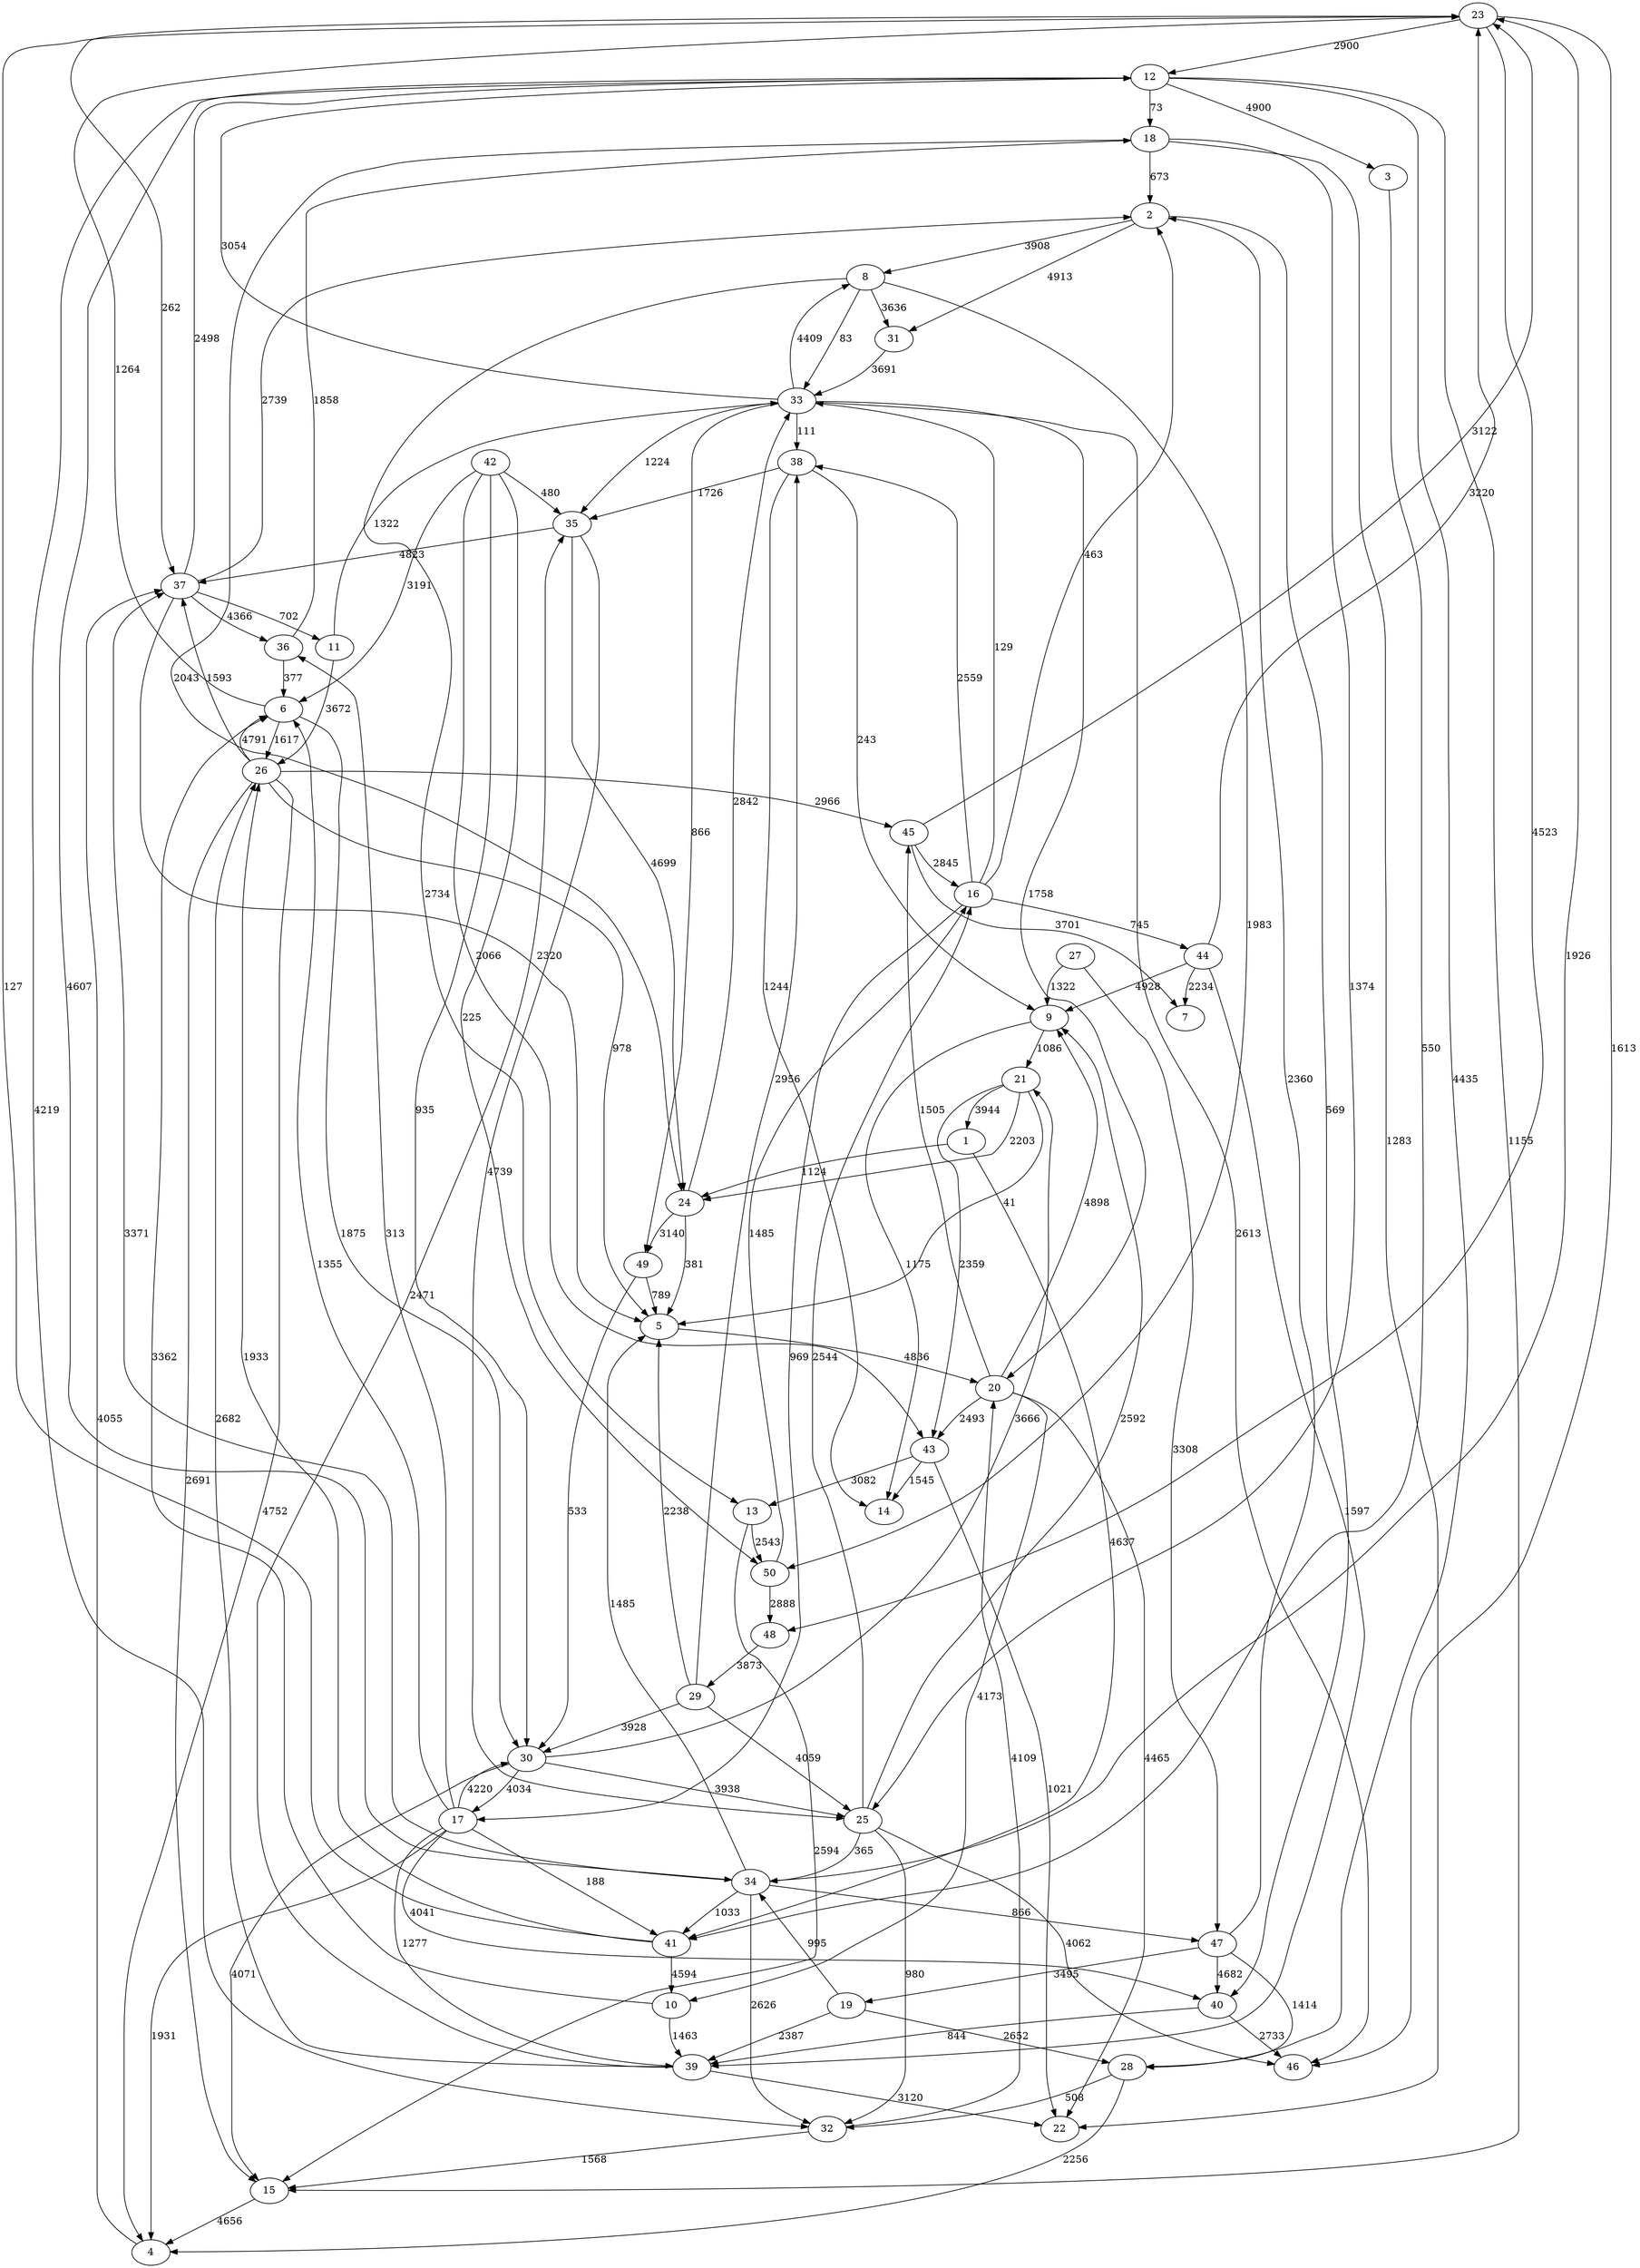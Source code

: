 strict digraph  {
	23 -> 12	 [label=2900];
	23 -> 46	 [label=1613];
	23 -> 37	 [label=262];
	23 -> 48	 [label=4523];
	12 -> 18	 [label=73];
	12 -> 32	 [label=4219];
	12 -> 28	 [label=4435];
	12 -> 15	 [label=1155];
	12 -> 3	 [label=4900];
	12 -> 34	 [label=4607];
	37 -> 12	 [label=2498];
	37 -> 2	 [label=2739];
	37 -> 5	 [label=2320];
	37 -> 11	 [label=702];
	37 -> 36	 [label=4366];
	48 -> 29	 [label=3873];
	18 -> 2	 [label=673];
	18 -> 25	 [label=1374];
	18 -> 22	 [label=1283];
	18 -> 24	 [label=2043];
	32 -> 15	 [label=1568];
	32 -> 20	 [label=4109];
	28 -> 32	 [label=508];
	28 -> 4	 [label=2256];
	15 -> 4	 [label=4656];
	3 -> 41	 [label=550];
	34 -> 23	 [label=1926];
	34 -> 37	 [label=3371];
	34 -> 32	 [label=2626];
	34 -> 5	 [label=1485];
	34 -> 41	 [label=1033];
	34 -> 47	 [label=866];
	2 -> 8	 [label=3908];
	2 -> 31	 [label=4913];
	2 -> 40	 [label=569];
	8 -> 31	 [label=3636];
	8 -> 50	 [label=1983];
	8 -> 33	 [label=83];
	8 -> 13	 [label=2734];
	31 -> 33	 [label=3691];
	40 -> 46	 [label=2733];
	40 -> 39	 [label=844];
	50 -> 48	 [label=2888];
	50 -> 16	 [label=1485];
	33 -> 12	 [label=3054];
	33 -> 46	 [label=2613];
	33 -> 8	 [label=4409];
	33 -> 35	 [label=1224];
	33 -> 49	 [label=866];
	33 -> 38	 [label=111];
	33 -> 20	 [label=1758];
	13 -> 15	 [label=2594];
	13 -> 50	 [label=2543];
	30 -> 15	 [label=4071];
	30 -> 21	 [label=3666];
	30 -> 25	 [label=3938];
	30 -> 17	 [label=4034];
	21 -> 43	 [label=2359];
	21 -> 24	 [label=2203];
	21 -> 5	 [label=41];
	21 -> 1	 [label=3944];
	25 -> 46	 [label=4062];
	25 -> 32	 [label=980];
	25 -> 34	 [label=365];
	25 -> 16	 [label=2544];
	25 -> 9	 [label=2592];
	17 -> 40	 [label=4041];
	17 -> 30	 [label=4220];
	17 -> 4	 [label=1931];
	17 -> 6	 [label=1355];
	17 -> 39	 [label=1277];
	17 -> 41	 [label=188];
	17 -> 36	 [label=313];
	4 -> 37	 [label=4055];
	42 -> 50	 [label=225];
	42 -> 30	 [label=935];
	42 -> 43	 [label=2066];
	42 -> 35	 [label=480];
	42 -> 6	 [label=3191];
	43 -> 13	 [label=3082];
	43 -> 14	 [label=1545];
	43 -> 22	 [label=1021];
	35 -> 37	 [label=4823];
	35 -> 25	 [label=4739];
	35 -> 24	 [label=4699];
	6 -> 23	 [label=1264];
	6 -> 30	 [label=1875];
	6 -> 26	 [label=1617];
	24 -> 33	 [label=2842];
	24 -> 49	 [label=3140];
	24 -> 5	 [label=381];
	49 -> 30	 [label=533];
	49 -> 5	 [label=789];
	5 -> 20	 [label=4836];
	16 -> 2	 [label=463];
	16 -> 33	 [label=129];
	16 -> 17	 [label=969];
	16 -> 38	 [label=2559];
	16 -> 44	 [label=745];
	38 -> 35	 [label=1726];
	38 -> 14	 [label=1244];
	38 -> 9	 [label=243];
	44 -> 23	 [label=3220];
	44 -> 39	 [label=1597];
	44 -> 9	 [label=4928];
	44 -> 7	 [label=2234];
	20 -> 43	 [label=2493];
	20 -> 22	 [label=4465];
	20 -> 9	 [label=4898];
	20 -> 45	 [label=1505];
	20 -> 10	 [label=4173];
	19 -> 28	 [label=2652];
	19 -> 34	 [label=995];
	19 -> 39	 [label=2387];
	39 -> 35	 [label=2471];
	39 -> 22	 [label=3120];
	39 -> 26	 [label=2682];
	26 -> 37	 [label=1593];
	26 -> 15	 [label=2691];
	26 -> 4	 [label=4752];
	26 -> 6	 [label=4791];
	26 -> 5	 [label=978];
	26 -> 45	 [label=2966];
	9 -> 21	 [label=1086];
	9 -> 14	 [label=1175];
	45 -> 23	 [label=3122];
	45 -> 16	 [label=2845];
	45 -> 7	 [label=3701];
	10 -> 6	 [label=3362];
	10 -> 39	 [label=1463];
	1 -> 24	 [label=1124];
	1 -> 41	 [label=4637];
	41 -> 23	 [label=127];
	41 -> 26	 [label=1933];
	41 -> 10	 [label=4594];
	29 -> 30	 [label=3928];
	29 -> 25	 [label=4059];
	29 -> 5	 [label=2238];
	29 -> 38	 [label=2956];
	47 -> 28	 [label=1414];
	47 -> 2	 [label=2360];
	47 -> 40	 [label=4682];
	47 -> 19	 [label=3495];
	11 -> 33	 [label=1322];
	11 -> 26	 [label=3672];
	36 -> 18	 [label=1858];
	36 -> 6	 [label=377];
	27 -> 9	 [label=1322];
	27 -> 47	 [label=3308];
}
